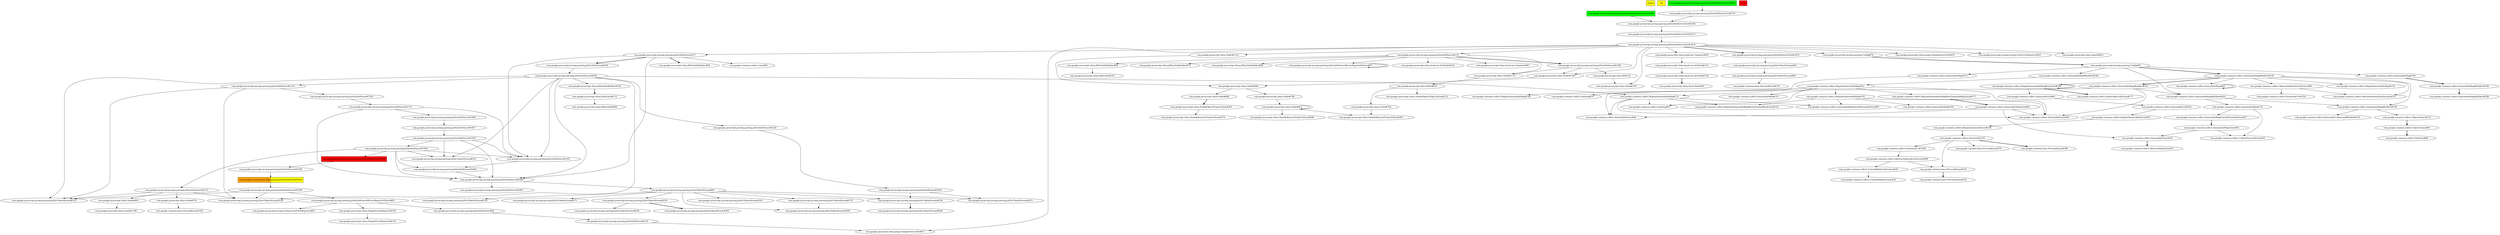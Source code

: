 digraph enhanced {
	"ochiai" [style=striped shape=box fillcolor="yellow"];
	"d4" [style=striped shape=box fillcolor="yellow"];
	"com.google.javascript.jscomp.parsing.JsDocInfoParser#2404" [style=striped shape=box fillcolor="orange:yellow"];
	"real" [style=striped shape=box fillcolor="red"];
	"com.google.javascript.jscomp.parsing.JsDocInfoParserTest#585" [style=striped shape=box fillcolor="green"];
	"com.google.javascript.jscomp.parsing.JsDocInfoParser#1908" [style=striped shape=box fillcolor="red"];
	"com.google.javascript.jscomp.parsing.JsDocInfoParserTest#594" [style=striped shape=box fillcolor="green"];
	"com.google.javascript.jscomp.parsing.JsDocInfoParser#244" -> "com.google.javascript.jscomp.parsing.JsDocInfoParser#292";
	"com.google.common.collect.ImmutableMapEntry#41" -> "com.google.common.collect.ImmutableEntry#34";
	"com.google.common.collect.ImmutableMapEntry#36" -> "com.google.common.collect.ImmutableEntry#34";
	"com.google.javascript.rhino.Node#866" -> "com.google.javascript.rhino.Node$ObjectPropListItem#301" [style=bold];
	"com.google.common.collect.ImmutableMap$Builder#205" -> "com.google.common.collect.ImmutableMap#135";
	"com.google.javascript.rhino.JSDocInfoBuilder#69" -> "com.google.javascript.rhino.JSDocInfo#351";
	"com.google.javascript.jscomp.parsing.JsDocInfoParser#133" -> "com.google.javascript.rhino.head.ast.AstNode#164";
	"com.google.common.collect.ImmutableMap#60" -> "com.google.common.collect.ImmutableMap#60";
	"com.google.common.collect.ImmutableMap$Builder#230" -> "com.google.common.collect.ImmutableMap#60";
	"com.google.javascript.jscomp.parsing.Config#91" -> "com.google.common.collect.ImmutableMap$Builder#248";
	"com.google.common.collect.RegularImmutableMap$EntrySet#188" -> "com.google.common.collect.ImmutableList#61";
	"com.google.javascript.jscomp.parsing.JsDocInfoParser#133" -> "com.google.javascript.rhino.head.ast.Comment#83";
	"com.google.javascript.jscomp.parsing.Config#91" -> "com.google.common.collect.ImmutableMap#372";
	"com.google.javascript.jscomp.parsing.JsDocInfoParser#292" -> "com.google.javascript.jscomp.parsing.JsDocTokenStream#231";
	"com.google.javascript.jscomp.parsing.JsDocInfoParser#1916" -> "com.google.javascript.jscomp.parsing.JsDocTokenStream#231";
	"com.google.javascript.jscomp.parsing.JsDocInfoParser#1992" -> "com.google.javascript.jscomp.parsing.JsDocTokenStream#231";
	"com.google.javascript.rhino.Node#1112" -> "com.google.javascript.rhino.Node#816";
	"com.google.javascript.jscomp.parsing.JsDocTokenStream#60" -> "com.google.javascript.jscomp.parsing.JsDocTokenStream#236";
	"com.google.javascript.jscomp.parsing.JsDocInfoParser#217" -> "com.google.javascript.rhino.JSDocInfoBuilder#94" [style=bold];
	"com.google.javascript.jscomp.parsing.JsDocInfoParser#292" -> "com.google.javascript.jscomp.parsing.JsDocInfoParser#2501";
	"com.google.javascript.jscomp.parsing.JsDocInfoParser#1715" -> "com.google.javascript.jscomp.parsing.JsDocInfoParser#2501";
	"com.google.javascript.jscomp.parsing.JsDocInfoParser#1916" -> "com.google.javascript.jscomp.parsing.JsDocInfoParser#2501";
	"com.google.javascript.jscomp.parsing.JsDocInfoParser#1992" -> "com.google.javascript.jscomp.parsing.JsDocInfoParser#2501";
	"com.google.javascript.jscomp.parsing.JsDocInfoParser#217" -> "com.google.javascript.jscomp.parsing.JsDocInfoParser#2501";
	"com.google.javascript.jscomp.parsing.JsDocInfoParser#2501" -> "com.google.javascript.jscomp.parsing.JsDocInfoParser#2462";
	"com.google.javascript.jscomp.parsing.JsDocInfoParser#1992" -> "com.google.javascript.jscomp.parsing.JsDocInfoParser#2462";
	"com.google.javascript.jscomp.parsing.JsDocInfoParserTest#3218" -> "com.google.javascript.jscomp.parsing.JsDocInfoParser#217";
	"com.google.common.collect.ObjectArrays#112" -> "com.google.common.collect.ObjectArrays#61" [style=bold];
	"com.google.javascript.jscomp.parsing.JsDocInfoParser#292" -> "com.google.javascript.jscomp.parsing.JsDocInfoParser#1270";
	"com.google.javascript.jscomp.parsing.JsDocInfoParser#292" -> "com.google.javascript.jscomp.parsing.JsDocInfoParser#2480";
	"com.google.javascript.jscomp.parsing.JsDocInfoParser#1715" -> "com.google.javascript.jscomp.parsing.JsDocInfoParser#2480";
	"com.google.javascript.jscomp.parsing.JsDocInfoParser#1916" -> "com.google.javascript.jscomp.parsing.JsDocInfoParser#2480";
	"com.google.javascript.jscomp.parsing.JsDocInfoParser#2462" -> "com.google.javascript.jscomp.parsing.JsDocInfoParser#2480";
	"com.google.javascript.jscomp.parsing.JsDocInfoParser#1992" -> "com.google.javascript.jscomp.parsing.JsDocInfoParser#2480";
	"com.google.javascript.jscomp.parsing.JsDocInfoParser#217" -> "com.google.javascript.jscomp.parsing.JsDocInfoParser#2480";
	"com.google.javascript.rhino.head.ast.Comment#58" -> "com.google.javascript.rhino.head.ast.AstNode#155";
	"com.google.common.collect.ImmutableMap#135" -> "com.google.common.collect.CollectPreconditions#30";
	"com.google.common.collect.ImmutableMapEntry#36" -> "com.google.common.collect.CollectPreconditions#30";
	"com.google.common.collect.ImmutableMap$Builder#230" -> "com.google.common.collect.RegularImmutableMap$EntrySet#188";
	"com.google.common.collect.RegularImmutableMap$EntrySet#188" -> "com.google.common.collect.RegularImmutableMap$EntrySet#188";
	"com.google.javascript.rhino.Node#801" -> "com.google.javascript.rhino.Node#801";
	"com.google.javascript.rhino.Node#788" -> "com.google.javascript.rhino.Node#801";
	"com.google.javascript.jscomp.parsing.JsDocInfoParser#292" -> "com.google.common.collect.RegularImmutableMap#152";
	"com.google.common.collect.ImmutableMap#372" -> "com.google.common.collect.RegularImmutableMap#152";
	"com.google.javascript.rhino.Node#816" -> "com.google.javascript.rhino.Node#766";
	"com.google.javascript.jscomp.parsing.JsDocInfoParser#1908" -> "com.google.javascript.jscomp.parsing.JsDocInfoParser#1948";
	"com.google.javascript.jscomp.parsing.JsDocTokenStream#60" -> "com.google.javascript.jscomp.parsing.JsDocTokenStream#241";
	"com.google.javascript.jscomp.parsing.JsDocInfoParserTest#3253" -> "com.google.javascript.jscomp.parsing.JsDocTokenStream#41";
	"com.google.javascript.jscomp.parsing.JsDocTokenStream#41" -> "com.google.javascript.jscomp.parsing.JsDocTokenStream#44";
	"com.google.javascript.jscomp.parsing.JsDocInfoParserTest#3213" -> "com.google.javascript.jscomp.parsing.JsDocInfoParserTest#3218";
	"com.google.common.collect.RegularImmutableMap#152" -> "com.google.common.collect.Hashing#47";
	"com.google.common.collect.RegularImmutableMap#53" -> "com.google.common.collect.Hashing#47";
	"com.google.javascript.jscomp.parsing.JsDocInfoParserTest#3208" -> "com.google.javascript.jscomp.parsing.JsDocInfoParserTest#3213";
	"com.google.common.collect.ImmutableEntry#34" -> "com.google.common.collect.AbstractMapEntry#33" [style=bold];
	"com.google.common.collect.RegularImmutableMap#53" -> "com.google.common.collect.ImmutableMap#315";
	"com.google.javascript.jscomp.parsing.JsDocInfoParser#48" -> "com.google.javascript.jscomp.parsing.JsDocInfoParser#154";
	"com.google.javascript.jscomp.parsing.JsDocInfoParser#292" -> "com.google.javascript.rhino.JSDocInfoBuilder#158";
	"com.google.javascript.jscomp.parsing.JsDocInfoParser#133" -> "com.google.javascript.rhino.JSDocInfoBuilder#79";
	"com.google.common.collect.RegularImmutableMap#152" -> "com.google.common.collect.RegularImmutableMap$NonTerminalMapEntry#123";
	"com.google.common.collect.RegularImmutableMap#103" -> "com.google.common.collect.RegularImmutableMap$NonTerminalMapEntry#123";
	"com.google.javascript.jscomp.parsing.Config#76" -> "com.google.javascript.jscomp.parsing.Config#91" [style=bold];
	"com.google.javascript.jscomp.parsing.JsDocInfoParser#1857" -> "com.google.javascript.jscomp.parsing.JsDocInfoParser#1916";
	"com.google.javascript.jscomp.parsing.Config#91" -> "com.google.common.collect.ImmutableMap$Builder#230" [style=bold];
	"com.google.javascript.jscomp.parsing.JsDocTokenStream#60" -> "com.google.javascript.jscomp.parsing.JsDocTokenStream#336";
	"com.google.javascript.jscomp.parsing.JsDocInfoParser#2563" -> "com.google.javascript.jscomp.parsing.JsDocTokenStream#336";
	"com.google.javascript.rhino.head.ast.AstNode#136" -> "com.google.javascript.rhino.head.Node#95" [style=bold];
	"com.google.common.collect.RegularImmutableMap#53" -> "com.google.common.collect.RegularImmutableMap#103";
	"com.google.javascript.jscomp.parsing.JsDocInfoParser#2550" -> "com.google.javascript.jscomp.parsing.JsDocInfoParser#2563";
	"com.google.common.collect.ImmutableMap$Builder#205" -> "com.google.common.collect.ImmutableMap$Builder#194";
	"com.google.common.collect.ImmutableMap$Builder#230" -> "com.google.common.collect.ImmutableMap$Builder#194";
	"com.google.javascript.jscomp.parsing.JsDocInfoParser#1916" -> "com.google.javascript.jscomp.parsing.JsDocInfoParser#1992";
	"com.google.javascript.jscomp.parsing.JsDocInfoParserTest#3218" -> "com.google.javascript.rhino.head.ast.Comment#58";
	"com.google.common.collect.RegularImmutableMap#152" -> "com.google.common.collect.ImmutableEntry#44";
	"com.google.common.collect.ImmutableMapEntry#41" -> "com.google.common.collect.ImmutableEntry#44";
	"com.google.common.collect.ImmutableMap$Builder#220" -> "com.google.common.collect.ImmutableEntry#44";
	"com.google.javascript.rhino.head.ast.AstNode#155" -> "com.google.javascript.rhino.head.ast.AstNode#136";
	"com.google.common.collect.RegularImmutableMap#152" -> "com.google.common.collect.ImmutableEntry#40";
	"com.google.common.collect.ImmutableMapEntry#41" -> "com.google.common.collect.ImmutableEntry#40";
	"com.google.common.collect.ImmutableMap$Builder#220" -> "com.google.common.collect.ImmutableEntry#40";
	"com.google.common.collect.RegularImmutableMap#103" -> "com.google.common.collect.ImmutableEntry#40";
	"com.google.common.collect.RegularImmutableMap#53" -> "com.google.common.collect.ImmutableEntry#40";
	"com.google.common.collect.RegularImmutableMap#103" -> "com.google.common.collect.ImmutableMap#149";
	"com.google.javascript.jscomp.parsing.JsDocInfoParser#133" -> "com.google.javascript.rhino.JSDocInfoBuilder#88";
	"com.google.common.collect.RegularImmutableMap#53" -> "com.google.common.collect.RegularImmutableMap$NonTerminalMapEntry#117";
	"com.google.javascript.jscomp.parsing.JsDocInfoParserTest#3218" -> "com.google.javascript.jscomp.parsing.Config#76";
	"com.google.javascript.jscomp.parsing.JsDocInfoParser#1715" -> "com.google.javascript.jscomp.parsing.JsDocInfoParser#1808";
	"com.google.javascript.jscomp.parsing.Config#91" -> "com.google.common.collect.ImmutableMap#144";
	"com.google.common.collect.ImmutableMap$Builder#248" -> "com.google.common.collect.RegularImmutableMap#53";
	"com.google.common.collect.ObjectArrays#61" -> "com.google.common.collect.Platform#48" [style=bold];
	"com.google.javascript.rhino.Node#848" -> "com.google.javascript.rhino.Node#788";
	"com.google.javascript.jscomp.parsing.JsDocInfoParser#292" -> "com.google.javascript.jscomp.parsing.JsDocTokenStream#225";
	"com.google.javascript.jscomp.parsing.JsDocInfoParser#2372" -> "com.google.javascript.jscomp.parsing.JsDocTokenStream#225";
	"com.google.javascript.jscomp.parsing.JsDocInfoParser#1270" -> "com.google.javascript.jscomp.parsing.JsDocTokenStream#225";
	"com.google.javascript.jscomp.parsing.JsDocInfoParser#2399" -> "com.google.javascript.jscomp.parsing.JsDocTokenStream#225";
	"com.google.common.collect.ImmutableMap$Builder#194" -> "com.google.common.collect.ImmutableCollection$Builder#219";
	"com.google.common.collect.ImmutableMap$Builder#230" -> "com.google.common.collect.RegularImmutableMap#176";
	"com.google.javascript.jscomp.parsing.JsDocInfoParser#292" -> "com.google.javascript.jscomp.parsing.JsDocTokenStream#228";
	"com.google.javascript.jscomp.parsing.JsDocInfoParser#2372" -> "com.google.javascript.jscomp.parsing.JsDocTokenStream#228";
	"com.google.javascript.jscomp.parsing.JsDocInfoParser#1270" -> "com.google.javascript.jscomp.parsing.JsDocTokenStream#228";
	"com.google.javascript.jscomp.parsing.JsDocInfoParser#2399" -> "com.google.javascript.jscomp.parsing.JsDocTokenStream#228";
	"com.google.javascript.jscomp.parsing.JsDocInfoParser#2372" -> "com.google.javascript.rhino.Node#781";
	"com.google.common.collect.ImmutableMap$Builder#230" -> "com.google.common.collect.ImmutableMap$Builder#220" [style=bold];
	"com.google.common.collect.AbstractIndexedListIterator#68" -> "com.google.common.collect.UnmodifiableListIterator#34";
	"com.google.common.collect.Iterators#1033" -> "com.google.common.base.Preconditions#388" [style=bold];
	"com.google.common.collect.ImmutableMap$Builder#184" -> "com.google.common.collect.ImmutableMap$Builder#188" [style=bold];
	"com.google.common.collect.ImmutableMap$Builder#194" -> "com.google.common.collect.ObjectArrays#112";
	"com.google.common.collect.ImmutableMap#144" -> "com.google.common.collect.ImmutableMap$Builder#184" [style=bold];
	"com.google.javascript.rhino.Node#781" -> "com.google.common.base.Preconditions#149";
	"com.google.javascript.jscomp.parsing.JsDocInfoParser#217" -> "com.google.common.collect.Lists#83";
	"com.google.javascript.jscomp.parsing.Config#91" -> "com.google.common.collect.ImmutableMap$Builder#205";
	"com.google.common.collect.ImmutableMap$Builder#220" -> "com.google.common.collect.ImmutableMap$Builder#205";
	"com.google.javascript.jscomp.parsing.JsDocInfoParser#2390" -> "com.google.javascript.rhino.Node#1112";
	"com.google.javascript.jscomp.parsing.JsDocInfoParser#133" -> "com.google.javascript.rhino.Node#1112";
	"com.google.common.collect.UnmodifiableListIterator#34" -> "com.google.common.collect.UnmodifiableIterator#32";
	"com.google.javascript.jscomp.parsing.JsDocInfoParserTest#585" -> "com.google.javascript.jscomp.parsing.JsDocInfoParserTest#716";
	"com.google.javascript.rhino.Node#442" -> "com.google.javascript.rhino.Node#1198";
	"com.google.javascript.jscomp.parsing.JsDocInfoParser#133" -> "com.google.javascript.jscomp.parsing.JsDocInfoParser#2390" [style=bold];
	"com.google.javascript.jscomp.parsing.JsDocInfoParserTest#3218" -> "com.google.javascript.jscomp.parsing.JsDocInfoParser#133";
	"com.google.common.collect.AbstractIndexedListIterator#81" -> "com.google.common.collect.Iterators$11#1050";
	"com.google.javascript.jscomp.parsing.JsDocInfoParser#2390" -> "com.google.javascript.rhino.IR#126";
	"com.google.javascript.jscomp.parsing.JsDocTokenStream#259" -> "com.google.javascript.jscomp.parsing.JsDocTokenStream#392" [style=bold];
	"com.google.javascript.jscomp.parsing.JsDocTokenStream#60" -> "com.google.javascript.jscomp.parsing.JsDocTokenStream#271";
	"com.google.javascript.rhino.JSDocInfoBuilder#158" -> "com.google.javascript.rhino.JSDocInfo#712" [style=bold];
	"com.google.javascript.jscomp.parsing.JsDocInfoParser$ErrorReporterParser#83" -> "com.google.javascript.rhino.SimpleErrorReporter#109";
	"com.google.javascript.jscomp.parsing.JsDocTokenStream#60" -> "com.google.javascript.jscomp.parsing.JsDocTokenStream#279";
	"com.google.javascript.jscomp.parsing.JsDocInfoParser#1808" -> "com.google.javascript.jscomp.parsing.JsDocInfoParser#1857";
	"com.google.javascript.jscomp.parsing.JsDocInfoParserTest#3218" -> "com.google.javascript.rhino.Node#1119";
	"com.google.common.collect.Iterators#1033" -> "com.google.common.base.Preconditions#335";
	"com.google.common.collect.AbstractIndexedListIterator#68" -> "com.google.common.base.Preconditions#335";
	"com.google.javascript.jscomp.parsing.JsDocTokenStream#259" -> "com.google.javascript.jscomp.parsing.JsDocTokenStream#438";
	"com.google.javascript.jscomp.parsing.JsDocInfoParser$ErrorReporterParser#83" -> "com.google.javascript.jscomp.testing.TestErrorReporter#61";
	"com.google.common.collect.Iterators#1033" -> "com.google.common.collect.Iterators$11#1048";
	"com.google.javascript.jscomp.parsing.JsDocInfoParserTest#3218" -> "com.google.javascript.jscomp.parsing.JsDocInfoParserTest#3253" [style=bold];
	"com.google.common.collect.ImmutableList#344" -> "com.google.common.collect.RegularImmutableAsList#55";
	"com.google.common.collect.ImmutableMap#135" -> "com.google.common.collect.ImmutableMapEntry$TerminalEntry#57";
	"com.google.javascript.rhino.Node#801" -> "com.google.javascript.rhino.Node$AbstractPropListItem#281";
	"com.google.javascript.rhino.Node#766" -> "com.google.javascript.rhino.Node$AbstractPropListItem#281";
	"com.google.common.collect.Iterators#1033" -> "com.google.common.base.Preconditions#76";
	"com.google.javascript.jscomp.parsing.JsDocInfoParser#2399" -> "com.google.javascript.jscomp.parsing.JsDocInfoParser$ErrorReporterParser#83";
	"com.google.common.collect.ImmutableList#61" -> "com.google.common.collect.ImmutableList#344";
	"com.google.javascript.jscomp.parsing.JsDocInfoParser$ErrorReporterParser#83" -> "com.google.javascript.jscomp.parsing.JsDocInfoParser#48";
	"com.google.javascript.jscomp.parsing.JsDocInfoParser#1992" -> "com.google.javascript.jscomp.parsing.JsDocInfoParser#1908";
	"com.google.javascript.jscomp.parsing.JsDocInfoParser#133" -> "com.google.javascript.rhino.JSDocInfoBuilder#69";
	"com.google.javascript.rhino.Node#1097" -> "com.google.javascript.rhino.Node#848";
	"com.google.javascript.rhino.Node#1119" -> "com.google.javascript.rhino.Node#848";
	"com.google.javascript.rhino.Node#801" -> "com.google.javascript.rhino.Node$AbstractPropListItem#286";
	"com.google.common.collect.RegularImmutableMap$EntrySet#188" -> "com.google.common.collect.ImmutableCollection#171" [style=bold];
	"com.google.javascript.jscomp.parsing.JsDocTokenStream#336" -> "com.google.javascript.jscomp.parsing.JsDocTokenStream#446" [style=bold];
	"com.google.common.collect.RegularImmutableList#106" -> "com.google.common.collect.Iterators#1033" [style=bold];
	"com.google.javascript.jscomp.parsing.JsDocInfoParser#154" -> "com.google.javascript.rhino.jstype.SimpleSourceFile#57";
	"com.google.javascript.jscomp.parsing.JsDocInfoParserTest#3218" -> "com.google.javascript.rhino.jstype.SimpleSourceFile#57";
	"com.google.javascript.jscomp.parsing.JsDocInfoParser#2404" -> "com.google.javascript.jscomp.parsing.JsDocInfoParser#2399";
	"com.google.javascript.jscomp.parsing.JsDocInfoParser#292" -> "com.google.javascript.jscomp.parsing.JsDocInfoParser#2550";
	"com.google.javascript.jscomp.parsing.JsDocInfoParser#2372" -> "com.google.javascript.rhino.Node#442";
	"com.google.common.collect.Iterators$11#1048" -> "com.google.common.collect.AbstractIndexedListIterator#68";
	"com.google.javascript.jscomp.parsing.JsDocInfoParser#1992" -> "com.google.javascript.jscomp.parsing.JsDocInfoParser#2372";
	"com.google.javascript.jscomp.parsing.JsDocInfoParser#2480" -> "com.google.javascript.jscomp.parsing.JsDocInfoParser#2491";
	"com.google.javascript.jscomp.parsing.JsDocInfoParser#2390" -> "com.google.javascript.rhino.Node#1097";
	"com.google.javascript.jscomp.parsing.JsDocInfoParserTest#3218" -> "com.google.javascript.rhino.Node#1097";
	"com.google.javascript.jscomp.parsing.JsDocInfoParserTest#3218" -> "com.google.javascript.rhino.jstype.SimpleSourceFile#50";
	"com.google.common.collect.RegularImmutableAsList#55" -> "com.google.common.collect.RegularImmutableList#106";
	"com.google.javascript.rhino.JSDocInfo#712" -> "com.google.javascript.rhino.JSDocInfo#696";
	"com.google.common.collect.RegularImmutableMap#152" -> "com.google.common.collect.ImmutableMapEntry$TerminalEntry#63";
	"com.google.common.collect.RegularImmutableMap#103" -> "com.google.common.collect.ImmutableMapEntry$TerminalEntry#63";
	"com.google.common.collect.ImmutableMapEntry$TerminalEntry#57" -> "com.google.common.collect.ImmutableMapEntry#36" [style=bold];
	"com.google.javascript.jscomp.parsing.JsDocTokenStream#60" -> "com.google.javascript.jscomp.parsing.JsDocTokenStream#253";
	"com.google.javascript.jscomp.parsing.JsDocInfoParser#2563" -> "com.google.javascript.jscomp.parsing.JsDocTokenStream#253";
	"com.google.common.collect.AbstractIndexedListIterator#81" -> "com.google.common.collect.AbstractIndexedListIterator#76";
	"com.google.common.collect.ImmutableMap$Builder#230" -> "com.google.common.collect.AbstractIndexedListIterator#76";
	"com.google.javascript.jscomp.parsing.JsDocInfoParser#1329" -> "com.google.javascript.jscomp.parsing.JsDocInfoParser#1715";
	"com.google.javascript.jscomp.parsing.JsDocInfoParserTest#3218" -> "com.google.javascript.rhino.Node#358";
	"com.google.javascript.rhino.IR#126" -> "com.google.javascript.rhino.Node#358";
	"com.google.javascript.rhino.Node$ObjectPropListItem#301" -> "com.google.javascript.rhino.Node$AbstractPropListItem#274";
	"com.google.javascript.jscomp.parsing.JsDocInfoParser#1948" -> "com.google.javascript.jscomp.parsing.JsDocInfoParser#2404";
	"com.google.javascript.jscomp.parsing.JsDocTokenStream#60" -> "com.google.javascript.jscomp.parsing.JsDocTokenStream#259";
	"com.google.common.collect.RegularImmutableMap#53" -> "com.google.common.collect.RegularImmutableMap#148";
	"com.google.common.base.Preconditions#335" -> "com.google.common.base.Preconditions#355" [style=bold];
	"com.google.javascript.jscomp.parsing.JsDocInfoParserTest#716" -> "com.google.javascript.jscomp.parsing.JsDocInfoParserTest#3208";
	"com.google.javascript.jscomp.parsing.JsDocInfoParserTest#594" -> "com.google.javascript.jscomp.parsing.JsDocInfoParserTest#3208";
	"com.google.common.collect.RegularImmutableMap#53" -> "com.google.common.collect.Hashing#59";
	"com.google.javascript.jscomp.parsing.JsDocInfoParserTest#3218" -> "com.google.javascript.jscomp.testing.TestErrorReporter#43";
	"com.google.javascript.rhino.Node#816" -> "com.google.javascript.rhino.Node$ObjectPropListItem#312";
	"com.google.common.collect.RegularImmutableMap$NonTerminalMapEntry#117" -> "com.google.common.collect.ImmutableMapEntry#41" [style=bold];
	"com.google.javascript.jscomp.parsing.JsDocInfoParserTest#3218" -> "com.google.javascript.rhino.InputId#51";
	"com.google.javascript.jscomp.parsing.JsDocTokenStream#44" -> "com.google.common.base.Preconditions#191";
	"com.google.javascript.rhino.SimpleErrorReporter#109" -> "com.google.javascript.rhino.SimpleErrorReporter#118";
	"com.google.javascript.jscomp.parsing.JsDocInfoParser#133" -> "com.google.javascript.jscomp.parsing.JsDocInfoParser$ErrorReporterParser#61";
	"com.google.javascript.jscomp.parsing.JsDocInfoParser$ErrorReporterParser#61" -> "com.google.javascript.jscomp.parsing.JsDocInfoParser$ErrorReporterParser#61";
	"com.google.javascript.jscomp.parsing.JsDocInfoParser#2480" -> "com.google.javascript.jscomp.parsing.JsDocTokenStream#60";
	"com.google.javascript.rhino.Node#848" -> "com.google.javascript.rhino.Node#866";
	"com.google.javascript.jscomp.parsing.JsDocInfoParser#1270" -> "com.google.javascript.jscomp.parsing.JsDocInfoParser#1329";
	"com.google.common.collect.ImmutableMap$Builder#230" -> "com.google.common.collect.AbstractIndexedListIterator#81";
	"com.google.javascript.jscomp.parsing.JsDocInfoParser#217" -> "com.google.javascript.jscomp.parsing.JsDocInfoParser#244" [style=bold];
	"com.google.javascript.jscomp.parsing.JsDocTokenStream#60" -> "com.google.javascript.jscomp.parsing.JsDocTokenStream#309";
	"com.google.javascript.jscomp.parsing.JsDocTokenStream#279" -> "com.google.javascript.jscomp.parsing.JsDocTokenStream#309";
}
